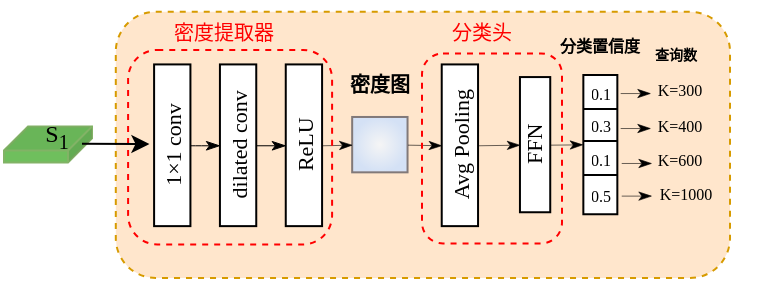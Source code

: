 <mxfile version="26.2.13">
  <diagram name="第 1 页" id="q1KnV8SIaWFdPeC2tP6b">
    <mxGraphModel dx="452" dy="221" grid="1" gridSize="10" guides="1" tooltips="1" connect="1" arrows="1" fold="1" page="1" pageScale="1" pageWidth="827" pageHeight="1169" math="0" shadow="0">
      <root>
        <mxCell id="0" />
        <mxCell id="1" parent="0" />
        <mxCell id="1zNpcJ69jEQYN1M2Kz2E-42" value="" style="shape=cube;whiteSpace=wrap;html=1;boundedLbl=1;backgroundOutline=1;darkOpacity=0.05;darkOpacity2=0.1;size=12;fillStyle=solid;flipH=1;spacingTop=-1;spacingLeft=0;spacing=2;fillColor=light-dark(#6fbf5d, #0c2100);strokeColor=#82b366;movable=1;resizable=1;rotatable=1;deletable=1;editable=1;locked=0;connectable=1;fontFamily=Times New Roman;" parent="1" vertex="1">
          <mxGeometry x="363" y="358.21" width="44" height="18" as="geometry" />
        </mxCell>
        <mxCell id="1zNpcJ69jEQYN1M2Kz2E-1" value="" style="rounded=1;whiteSpace=wrap;html=1;fontFamily=Times New Roman;fillColor=#ffe6cc;strokeColor=#d79b00;dashed=1;" parent="1" vertex="1">
          <mxGeometry x="418.9" y="300.87" width="307.1" height="133.13" as="geometry" />
        </mxCell>
        <mxCell id="1zNpcJ69jEQYN1M2Kz2E-2" value="" style="group;fontFamily=Times New Roman;" parent="1" vertex="1" connectable="0">
          <mxGeometry x="432.222" y="312.697" width="263.327" height="97.892" as="geometry" />
        </mxCell>
        <mxCell id="1zNpcJ69jEQYN1M2Kz2E-3" value="&lt;b&gt;&lt;font style=&quot;font-size: 10px;&quot; face=&quot;宋体&quot;&gt;密度图&lt;/font&gt;&lt;/b&gt;" style="text;html=1;align=center;verticalAlign=middle;whiteSpace=wrap;rounded=0;fontSize=8;fontFamily=Times New Roman;" parent="1zNpcJ69jEQYN1M2Kz2E-2" vertex="1">
          <mxGeometry x="84.782" y="7.306" width="68.102" height="34.652" as="geometry" />
        </mxCell>
        <mxCell id="1zNpcJ69jEQYN1M2Kz2E-46" value="&lt;font face=&quot;宋体&quot;&gt;密度提取器&lt;/font&gt;" style="text;html=1;align=center;verticalAlign=middle;whiteSpace=wrap;rounded=0;fontColor=#FF0000;fontFamily=Times New Roman;fontSize=10;" parent="1zNpcJ69jEQYN1M2Kz2E-2" vertex="1">
          <mxGeometry x="-14.172" y="-17.177" width="110" height="30" as="geometry" />
        </mxCell>
        <mxCell id="1zNpcJ69jEQYN1M2Kz2E-5" value="&lt;span style=&quot;font-size: 8px;&quot;&gt;&lt;b&gt;&lt;font face=&quot;宋体&quot;&gt;分类置信度&lt;/font&gt;&lt;/b&gt;&lt;/span&gt;" style="text;html=1;align=center;verticalAlign=middle;whiteSpace=wrap;rounded=0;fontFamily=Times New Roman;fontSize=6;fontColor=default;labelBackgroundColor=none;" parent="1" vertex="1">
          <mxGeometry x="625.639" y="300.87" width="69.91" height="34.962" as="geometry" />
        </mxCell>
        <mxCell id="1zNpcJ69jEQYN1M2Kz2E-6" value="&lt;font face=&quot;宋体&quot; style=&quot;font-size: 7px;&quot;&gt;&lt;b style=&quot;&quot;&gt;查询数&lt;/b&gt;&lt;/font&gt;" style="text;html=1;align=center;verticalAlign=middle;whiteSpace=wrap;rounded=0;fontFamily=Times New Roman;fontSize=6;fontColor=default;labelBackgroundColor=none;" parent="1" vertex="1">
          <mxGeometry x="664.09" y="305.705" width="69.91" height="34.962" as="geometry" />
        </mxCell>
        <mxCell id="1zNpcJ69jEQYN1M2Kz2E-7" value="" style="group;fontFamily=Times New Roman;" parent="1" vertex="1" connectable="0">
          <mxGeometry x="438.048" y="327.208" width="231.623" height="102.792" as="geometry" />
        </mxCell>
        <mxCell id="1zNpcJ69jEQYN1M2Kz2E-8" value="&lt;p class=&quot;p1&quot; style=&quot;margin: 0px; font-variant-numeric: normal; font-variant-east-asian: normal; font-variant-alternates: normal; font-size-adjust: none; font-kerning: auto; font-optical-sizing: auto; font-feature-settings: normal; font-variation-settings: normal; font-variant-position: normal; font-variant-emoji: normal; font-stretch: normal; line-height: normal; text-align: start;&quot;&gt;&lt;font style=&quot;color: rgb(0, 0, 0); font-size: 11px;&quot;&gt;1×1 conv&lt;/font&gt;&lt;/p&gt;" style="rounded=0;whiteSpace=wrap;html=1;horizontal=0;fontFamily=Times New Roman;" parent="1zNpcJ69jEQYN1M2Kz2E-7" vertex="1">
          <mxGeometry width="18.161" height="80.855" as="geometry" />
        </mxCell>
        <mxCell id="1zNpcJ69jEQYN1M2Kz2E-9" value="" style="whiteSpace=wrap;html=1;aspect=fixed;fillColor=#f5f5f5;strokeColor=light-dark(#817979, #959595);gradientColor=#D4E1F5;gradientDirection=radial;fontFamily=Times New Roman;" parent="1zNpcJ69jEQYN1M2Kz2E-7" vertex="1">
          <mxGeometry x="99.039" y="26.278" width="27.684" height="27.684" as="geometry" />
        </mxCell>
        <mxCell id="1zNpcJ69jEQYN1M2Kz2E-10" value="" style="shape=table;startSize=0;container=1;collapsible=0;childLayout=tableLayout;fontSize=14;fontFamily=Times New Roman;align=center;" parent="1zNpcJ69jEQYN1M2Kz2E-7" vertex="1">
          <mxGeometry x="214.628" y="5.282" width="16.995" height="69.686" as="geometry" />
        </mxCell>
        <mxCell id="1zNpcJ69jEQYN1M2Kz2E-11" style="shape=tableRow;horizontal=0;startSize=0;swimlaneHead=0;swimlaneBody=0;strokeColor=inherit;top=0;left=0;bottom=0;right=0;collapsible=0;dropTarget=0;fillColor=none;points=[[0,0.5],[1,0.5]];portConstraint=eastwest;fontSize=16;fontFamily=Times New Roman;" parent="1zNpcJ69jEQYN1M2Kz2E-10" vertex="1">
          <mxGeometry width="16.995" height="17" as="geometry" />
        </mxCell>
        <mxCell id="1zNpcJ69jEQYN1M2Kz2E-12" value="&lt;font style=&quot;font-size: 8px;&quot;&gt;0.1&lt;/font&gt;" style="shape=partialRectangle;html=1;whiteSpace=wrap;connectable=0;strokeColor=inherit;overflow=hidden;fillColor=none;top=0;left=0;bottom=0;right=0;pointerEvents=1;fontSize=10;fontFamily=Times New Roman;" parent="1zNpcJ69jEQYN1M2Kz2E-11" vertex="1">
          <mxGeometry width="17" height="17" as="geometry">
            <mxRectangle width="17" height="17" as="alternateBounds" />
          </mxGeometry>
        </mxCell>
        <mxCell id="1zNpcJ69jEQYN1M2Kz2E-13" value="" style="shape=tableRow;horizontal=0;startSize=0;swimlaneHead=0;swimlaneBody=0;strokeColor=inherit;top=0;left=0;bottom=0;right=0;collapsible=0;dropTarget=0;fillColor=none;points=[[0,0.5],[1,0.5]];portConstraint=eastwest;fontSize=16;fontFamily=Times New Roman;" parent="1zNpcJ69jEQYN1M2Kz2E-10" vertex="1">
          <mxGeometry y="17" width="16.995" height="16" as="geometry" />
        </mxCell>
        <mxCell id="1zNpcJ69jEQYN1M2Kz2E-14" value="&lt;font style=&quot;font-size: 8px;&quot;&gt;0.3&lt;/font&gt;" style="shape=partialRectangle;html=1;whiteSpace=wrap;connectable=0;strokeColor=inherit;overflow=hidden;fillColor=none;top=0;left=0;bottom=0;right=0;pointerEvents=1;fontSize=10;fontFamily=Times New Roman;" parent="1zNpcJ69jEQYN1M2Kz2E-13" vertex="1">
          <mxGeometry width="17" height="16" as="geometry">
            <mxRectangle width="17" height="16" as="alternateBounds" />
          </mxGeometry>
        </mxCell>
        <mxCell id="1zNpcJ69jEQYN1M2Kz2E-15" value="" style="shape=tableRow;horizontal=0;startSize=0;swimlaneHead=0;swimlaneBody=0;strokeColor=inherit;top=0;left=0;bottom=0;right=0;collapsible=0;dropTarget=0;fillColor=none;points=[[0,0.5],[1,0.5]];portConstraint=eastwest;fontSize=16;fontFamily=Times New Roman;" parent="1zNpcJ69jEQYN1M2Kz2E-10" vertex="1">
          <mxGeometry y="33" width="16.995" height="17" as="geometry" />
        </mxCell>
        <mxCell id="1zNpcJ69jEQYN1M2Kz2E-16" value="&lt;font style=&quot;font-size: 8px;&quot;&gt;0.1&lt;/font&gt;" style="shape=partialRectangle;html=1;whiteSpace=wrap;connectable=0;strokeColor=inherit;overflow=hidden;fillColor=none;top=0;left=0;bottom=0;right=0;pointerEvents=1;fontSize=10;fontFamily=Times New Roman;" parent="1zNpcJ69jEQYN1M2Kz2E-15" vertex="1">
          <mxGeometry width="17" height="17" as="geometry">
            <mxRectangle width="17" height="17" as="alternateBounds" />
          </mxGeometry>
        </mxCell>
        <mxCell id="1zNpcJ69jEQYN1M2Kz2E-17" style="shape=tableRow;horizontal=0;startSize=0;swimlaneHead=0;swimlaneBody=0;strokeColor=inherit;top=0;left=0;bottom=0;right=0;collapsible=0;dropTarget=0;fillColor=none;points=[[0,0.5],[1,0.5]];portConstraint=eastwest;fontSize=16;fontFamily=Times New Roman;" parent="1zNpcJ69jEQYN1M2Kz2E-10" vertex="1">
          <mxGeometry y="50" width="16.995" height="20" as="geometry" />
        </mxCell>
        <mxCell id="1zNpcJ69jEQYN1M2Kz2E-18" value="&lt;font style=&quot;font-size: 8px;&quot;&gt;0.5&lt;/font&gt;" style="shape=partialRectangle;html=1;whiteSpace=wrap;connectable=0;strokeColor=inherit;overflow=hidden;fillColor=none;top=0;left=0;bottom=0;right=0;pointerEvents=1;fontSize=10;fontFamily=Times New Roman;" parent="1zNpcJ69jEQYN1M2Kz2E-17" vertex="1">
          <mxGeometry width="17" height="20" as="geometry">
            <mxRectangle width="17" height="20" as="alternateBounds" />
          </mxGeometry>
        </mxCell>
        <mxCell id="1zNpcJ69jEQYN1M2Kz2E-19" value="&lt;p class=&quot;p1&quot; style=&quot;margin: 0px; font-variant-numeric: normal; font-variant-east-asian: normal; font-variant-alternates: normal; font-size-adjust: none; font-kerning: auto; font-optical-sizing: auto; font-feature-settings: normal; font-variation-settings: normal; font-variant-position: normal; font-variant-emoji: normal; font-stretch: normal; line-height: normal; text-align: start;&quot;&gt;&lt;font style=&quot;color: rgb(0, 0, 0); font-size: 11px;&quot;&gt;dilated conv&lt;/font&gt;&lt;/p&gt;" style="rounded=0;whiteSpace=wrap;html=1;horizontal=0;fontFamily=Times New Roman;" parent="1zNpcJ69jEQYN1M2Kz2E-7" vertex="1">
          <mxGeometry x="32.916" width="18.161" height="80.855" as="geometry" />
        </mxCell>
        <mxCell id="1zNpcJ69jEQYN1M2Kz2E-20" value="&lt;font style=&quot;font-size: 11px;&quot;&gt;ReLU&lt;/font&gt;" style="rounded=0;whiteSpace=wrap;html=1;horizontal=0;fontFamily=Times New Roman;" parent="1zNpcJ69jEQYN1M2Kz2E-7" vertex="1">
          <mxGeometry x="65.832" width="18.161" height="80.855" as="geometry" />
        </mxCell>
        <mxCell id="1zNpcJ69jEQYN1M2Kz2E-21" value="&lt;font style=&quot;font-size: 11px;&quot;&gt;Avg Pooling&lt;/font&gt;" style="rounded=0;whiteSpace=wrap;html=1;horizontal=0;fontFamily=Times New Roman;" parent="1zNpcJ69jEQYN1M2Kz2E-7" vertex="1">
          <mxGeometry x="143.818" width="18.161" height="80.855" as="geometry" />
        </mxCell>
        <mxCell id="1zNpcJ69jEQYN1M2Kz2E-22" value="&lt;font style=&quot;font-size: 11px; font-weight: normal;&quot;&gt;FFN&lt;/font&gt;" style="rounded=0;whiteSpace=wrap;html=1;fontStyle=1;horizontal=0;fontFamily=Times New Roman;" parent="1zNpcJ69jEQYN1M2Kz2E-7" vertex="1">
          <mxGeometry x="182.928" y="6.328" width="15.147" height="67.592" as="geometry" />
        </mxCell>
        <mxCell id="1zNpcJ69jEQYN1M2Kz2E-23" value="" style="endArrow=classicThin;html=1;rounded=0;entryX=0;entryY=0.5;entryDx=0;entryDy=0;exitX=1;exitY=0.5;exitDx=0;exitDy=0;endFill=1;strokeWidth=0.5;curved=1;startArrow=none;startFill=0;fontFamily=Times New Roman;" parent="1zNpcJ69jEQYN1M2Kz2E-7" source="1zNpcJ69jEQYN1M2Kz2E-8" target="1zNpcJ69jEQYN1M2Kz2E-19" edge="1">
          <mxGeometry width="50" height="50" relative="1" as="geometry">
            <mxPoint x="-61.292" y="23.101" as="sourcePoint" />
            <mxPoint x="-4.54" y="-34.652" as="targetPoint" />
          </mxGeometry>
        </mxCell>
        <mxCell id="1zNpcJ69jEQYN1M2Kz2E-24" value="" style="endArrow=classicThin;html=1;rounded=0;entryX=0;entryY=0.5;entryDx=0;entryDy=0;exitX=1;exitY=0.5;exitDx=0;exitDy=0;endFill=1;strokeWidth=0.5;jumpSize=7;fontFamily=Times New Roman;" parent="1zNpcJ69jEQYN1M2Kz2E-7" source="1zNpcJ69jEQYN1M2Kz2E-19" target="1zNpcJ69jEQYN1M2Kz2E-20" edge="1">
          <mxGeometry width="50" height="50" relative="1" as="geometry">
            <mxPoint x="29.511" y="51.978" as="sourcePoint" />
            <mxPoint x="44.266" y="51.978" as="targetPoint" />
          </mxGeometry>
        </mxCell>
        <mxCell id="1zNpcJ69jEQYN1M2Kz2E-25" value="" style="endArrow=classicThin;html=1;rounded=0;endFill=1;strokeWidth=0.3;sourcePerimeterSpacing=0;fontSize=11;exitX=1;exitY=0.5;exitDx=0;exitDy=0;entryX=0;entryY=0.5;entryDx=0;entryDy=0;fontFamily=Times New Roman;" parent="1zNpcJ69jEQYN1M2Kz2E-7" source="1zNpcJ69jEQYN1M2Kz2E-20" target="1zNpcJ69jEQYN1M2Kz2E-9" edge="1">
          <mxGeometry width="50" height="50" relative="1" as="geometry">
            <mxPoint x="87.397" y="40.428" as="sourcePoint" />
            <mxPoint x="101.018" y="40.428" as="targetPoint" />
          </mxGeometry>
        </mxCell>
        <mxCell id="1zNpcJ69jEQYN1M2Kz2E-26" value="" style="endArrow=classicThin;html=1;rounded=0;entryX=0;entryY=0.5;entryDx=0;entryDy=0;exitX=1;exitY=0.5;exitDx=0;exitDy=0;endFill=1;strokeWidth=0.3;fontFamily=Times New Roman;" parent="1zNpcJ69jEQYN1M2Kz2E-7" source="1zNpcJ69jEQYN1M2Kz2E-21" target="1zNpcJ69jEQYN1M2Kz2E-22" edge="1">
          <mxGeometry width="50" height="50" relative="1" as="geometry">
            <mxPoint x="135.872" y="51.978" as="sourcePoint" />
            <mxPoint x="155.168" y="51.978" as="targetPoint" />
          </mxGeometry>
        </mxCell>
        <mxCell id="1zNpcJ69jEQYN1M2Kz2E-27" value="" style="endArrow=classicThin;html=1;rounded=0;endFill=1;strokeWidth=0.3;sourcePerimeterSpacing=0;fontSize=11;exitX=1;exitY=0.5;exitDx=0;exitDy=0;entryX=0;entryY=0.5;entryDx=0;entryDy=0;fontFamily=Times New Roman;" parent="1zNpcJ69jEQYN1M2Kz2E-7" source="1zNpcJ69jEQYN1M2Kz2E-9" target="1zNpcJ69jEQYN1M2Kz2E-21" edge="1">
          <mxGeometry width="50" height="50" relative="1" as="geometry">
            <mxPoint x="140.744" y="40.428" as="sourcePoint" />
            <mxPoint x="154.364" y="40.428" as="targetPoint" />
          </mxGeometry>
        </mxCell>
        <mxCell id="1zNpcJ69jEQYN1M2Kz2E-28" value="" style="endArrow=classicThin;html=1;rounded=0;strokeWidth=0.3;endFill=1;exitX=1;exitY=0.5;exitDx=0;exitDy=0;fontFamily=Times New Roman;" parent="1zNpcJ69jEQYN1M2Kz2E-7" source="1zNpcJ69jEQYN1M2Kz2E-22" edge="1">
          <mxGeometry width="50" height="50" relative="1" as="geometry">
            <mxPoint x="118.847" y="127.058" as="sourcePoint" />
            <mxPoint x="214.39" y="39.959" as="targetPoint" />
          </mxGeometry>
        </mxCell>
        <mxCell id="1zNpcJ69jEQYN1M2Kz2E-44" value="" style="rounded=1;whiteSpace=wrap;html=1;fillColor=none;dashed=1;strokeColor=#FF0000;" parent="1zNpcJ69jEQYN1M2Kz2E-7" vertex="1">
          <mxGeometry x="-13" y="-7.21" width="102" height="97.21" as="geometry" />
        </mxCell>
        <mxCell id="1zNpcJ69jEQYN1M2Kz2E-29" value="" style="group;fontFamily=Times New Roman;" parent="1" vertex="1" connectable="0">
          <mxGeometry x="662.68" y="325.516" width="70.388" height="81.379" as="geometry" />
        </mxCell>
        <mxCell id="1zNpcJ69jEQYN1M2Kz2E-30" value="" style="endArrow=classicThin;html=1;rounded=0;strokeWidth=0.3;endFill=1;exitX=1;exitY=0.5;exitDx=0;exitDy=0;fontSize=6;fontFamily=Times New Roman;" parent="1zNpcJ69jEQYN1M2Kz2E-29" edge="1">
          <mxGeometry width="50" height="50" relative="1" as="geometry">
            <mxPoint x="8.401" y="16.012" as="sourcePoint" />
            <mxPoint x="23.548" y="16.012" as="targetPoint" />
          </mxGeometry>
        </mxCell>
        <mxCell id="1zNpcJ69jEQYN1M2Kz2E-31" value="" style="endArrow=classicThin;html=1;rounded=0;strokeWidth=0.3;endFill=1;exitX=1;exitY=0.5;exitDx=0;exitDy=0;fontSize=6;fontFamily=Times New Roman;" parent="1zNpcJ69jEQYN1M2Kz2E-29" edge="1">
          <mxGeometry width="50" height="50" relative="1" as="geometry">
            <mxPoint x="8.401" y="33.493" as="sourcePoint" />
            <mxPoint x="23.548" y="33.493" as="targetPoint" />
          </mxGeometry>
        </mxCell>
        <mxCell id="1zNpcJ69jEQYN1M2Kz2E-32" value="" style="endArrow=classicThin;html=1;rounded=0;strokeWidth=0.3;endFill=1;exitX=1;exitY=0.5;exitDx=0;exitDy=0;fontSize=6;fontFamily=Times New Roman;" parent="1zNpcJ69jEQYN1M2Kz2E-29" edge="1">
          <mxGeometry width="50" height="50" relative="1" as="geometry">
            <mxPoint x="8.937" y="50.974" as="sourcePoint" />
            <mxPoint x="24.084" y="50.974" as="targetPoint" />
          </mxGeometry>
        </mxCell>
        <mxCell id="1zNpcJ69jEQYN1M2Kz2E-33" value="" style="endArrow=classicThin;html=1;rounded=0;strokeWidth=0.3;endFill=1;exitX=1;exitY=0.5;exitDx=0;exitDy=0;fontSize=6;fontFamily=Times New Roman;" parent="1zNpcJ69jEQYN1M2Kz2E-29" edge="1">
          <mxGeometry width="50" height="50" relative="1" as="geometry">
            <mxPoint x="8.937" y="67.289" as="sourcePoint" />
            <mxPoint x="24.084" y="67.289" as="targetPoint" />
          </mxGeometry>
        </mxCell>
        <mxCell id="1zNpcJ69jEQYN1M2Kz2E-34" value="&lt;font style=&quot;font-size: 8px;&quot;&gt;K=300&lt;/font&gt;" style="text;html=1;align=center;verticalAlign=middle;whiteSpace=wrap;rounded=0;fontFamily=Times New Roman;fontSize=6;fontColor=default;labelBackgroundColor=none;" parent="1zNpcJ69jEQYN1M2Kz2E-29" vertex="1">
          <mxGeometry x="3.495" width="69.91" height="29.135" as="geometry" />
        </mxCell>
        <mxCell id="1zNpcJ69jEQYN1M2Kz2E-35" value="&lt;font style=&quot;font-size: 8px;&quot;&gt;K=400&lt;/font&gt;" style="text;html=1;align=center;verticalAlign=middle;whiteSpace=wrap;rounded=0;fontFamily=Times New Roman;fontSize=6;fontColor=default;labelBackgroundColor=none;" parent="1zNpcJ69jEQYN1M2Kz2E-29" vertex="1">
          <mxGeometry x="3.495" y="18.343" width="69.91" height="29.135" as="geometry" />
        </mxCell>
        <mxCell id="1zNpcJ69jEQYN1M2Kz2E-36" value="&lt;font style=&quot;font-size: 8px;&quot;&gt;K=600&lt;/font&gt;" style="text;html=1;align=center;verticalAlign=middle;whiteSpace=wrap;rounded=0;fontFamily=Times New Roman;fontSize=6;fontColor=default;labelBackgroundColor=none;" parent="1zNpcJ69jEQYN1M2Kz2E-29" vertex="1">
          <mxGeometry x="3.74" y="34.962" width="69.91" height="29.135" as="geometry" />
        </mxCell>
        <mxCell id="1zNpcJ69jEQYN1M2Kz2E-37" value="&lt;font style=&quot;font-size: 8px;&quot;&gt;K=1000&lt;/font&gt;" style="text;html=1;align=center;verticalAlign=middle;whiteSpace=wrap;rounded=0;fontFamily=Times New Roman;fontSize=6;fontColor=default;labelBackgroundColor=none;" parent="1zNpcJ69jEQYN1M2Kz2E-29" vertex="1">
          <mxGeometry x="6.304" y="52.244" width="69.91" height="29.135" as="geometry" />
        </mxCell>
        <mxCell id="1zNpcJ69jEQYN1M2Kz2E-38" value="" style="endArrow=classic;html=1;rounded=0;exitX=0;exitY=0;exitDx=20.5;exitDy=29.5;exitPerimeter=0;entryX=0;entryY=0.5;entryDx=0;entryDy=0;fontFamily=Times New Roman;" parent="1" edge="1">
          <mxGeometry width="50" height="50" relative="1" as="geometry">
            <mxPoint x="402" y="366.887" as="sourcePoint" />
            <mxPoint x="435.718" y="367.006" as="targetPoint" />
          </mxGeometry>
        </mxCell>
        <mxCell id="1zNpcJ69jEQYN1M2Kz2E-39" value="S&lt;sub&gt;1&lt;/sub&gt;" style="text;html=1;align=center;verticalAlign=middle;whiteSpace=wrap;rounded=0;fontFamily=Times New Roman;" parent="1" vertex="1">
          <mxGeometry x="361" y="349.206" width="57.093" height="26.699" as="geometry" />
        </mxCell>
        <mxCell id="1zNpcJ69jEQYN1M2Kz2E-43" value="" style="rounded=1;whiteSpace=wrap;html=1;fillColor=none;dashed=1;strokeColor=#FF0000;" parent="1" vertex="1">
          <mxGeometry x="572" y="321.7" width="70" height="95" as="geometry" />
        </mxCell>
        <mxCell id="1zNpcJ69jEQYN1M2Kz2E-47" value="&lt;font face=&quot;宋体&quot;&gt;分类头&lt;/font&gt;" style="text;html=1;align=center;verticalAlign=middle;whiteSpace=wrap;rounded=0;fontColor=#FF0000;fontFamily=Times New Roman;fontSize=10;" parent="1" vertex="1">
          <mxGeometry x="547" y="295.52" width="110" height="30" as="geometry" />
        </mxCell>
      </root>
    </mxGraphModel>
  </diagram>
</mxfile>
